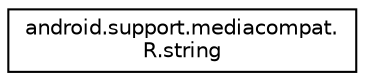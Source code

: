 digraph "Graphical Class Hierarchy"
{
 // INTERACTIVE_SVG=YES
 // LATEX_PDF_SIZE
  edge [fontname="Helvetica",fontsize="10",labelfontname="Helvetica",labelfontsize="10"];
  node [fontname="Helvetica",fontsize="10",shape=record];
  rankdir="LR";
  Node0 [label="android.support.mediacompat.\lR.string",height=0.2,width=0.4,color="black", fillcolor="white", style="filled",URL="$classandroid_1_1support_1_1mediacompat_1_1_r_1_1string.html",tooltip=" "];
}
